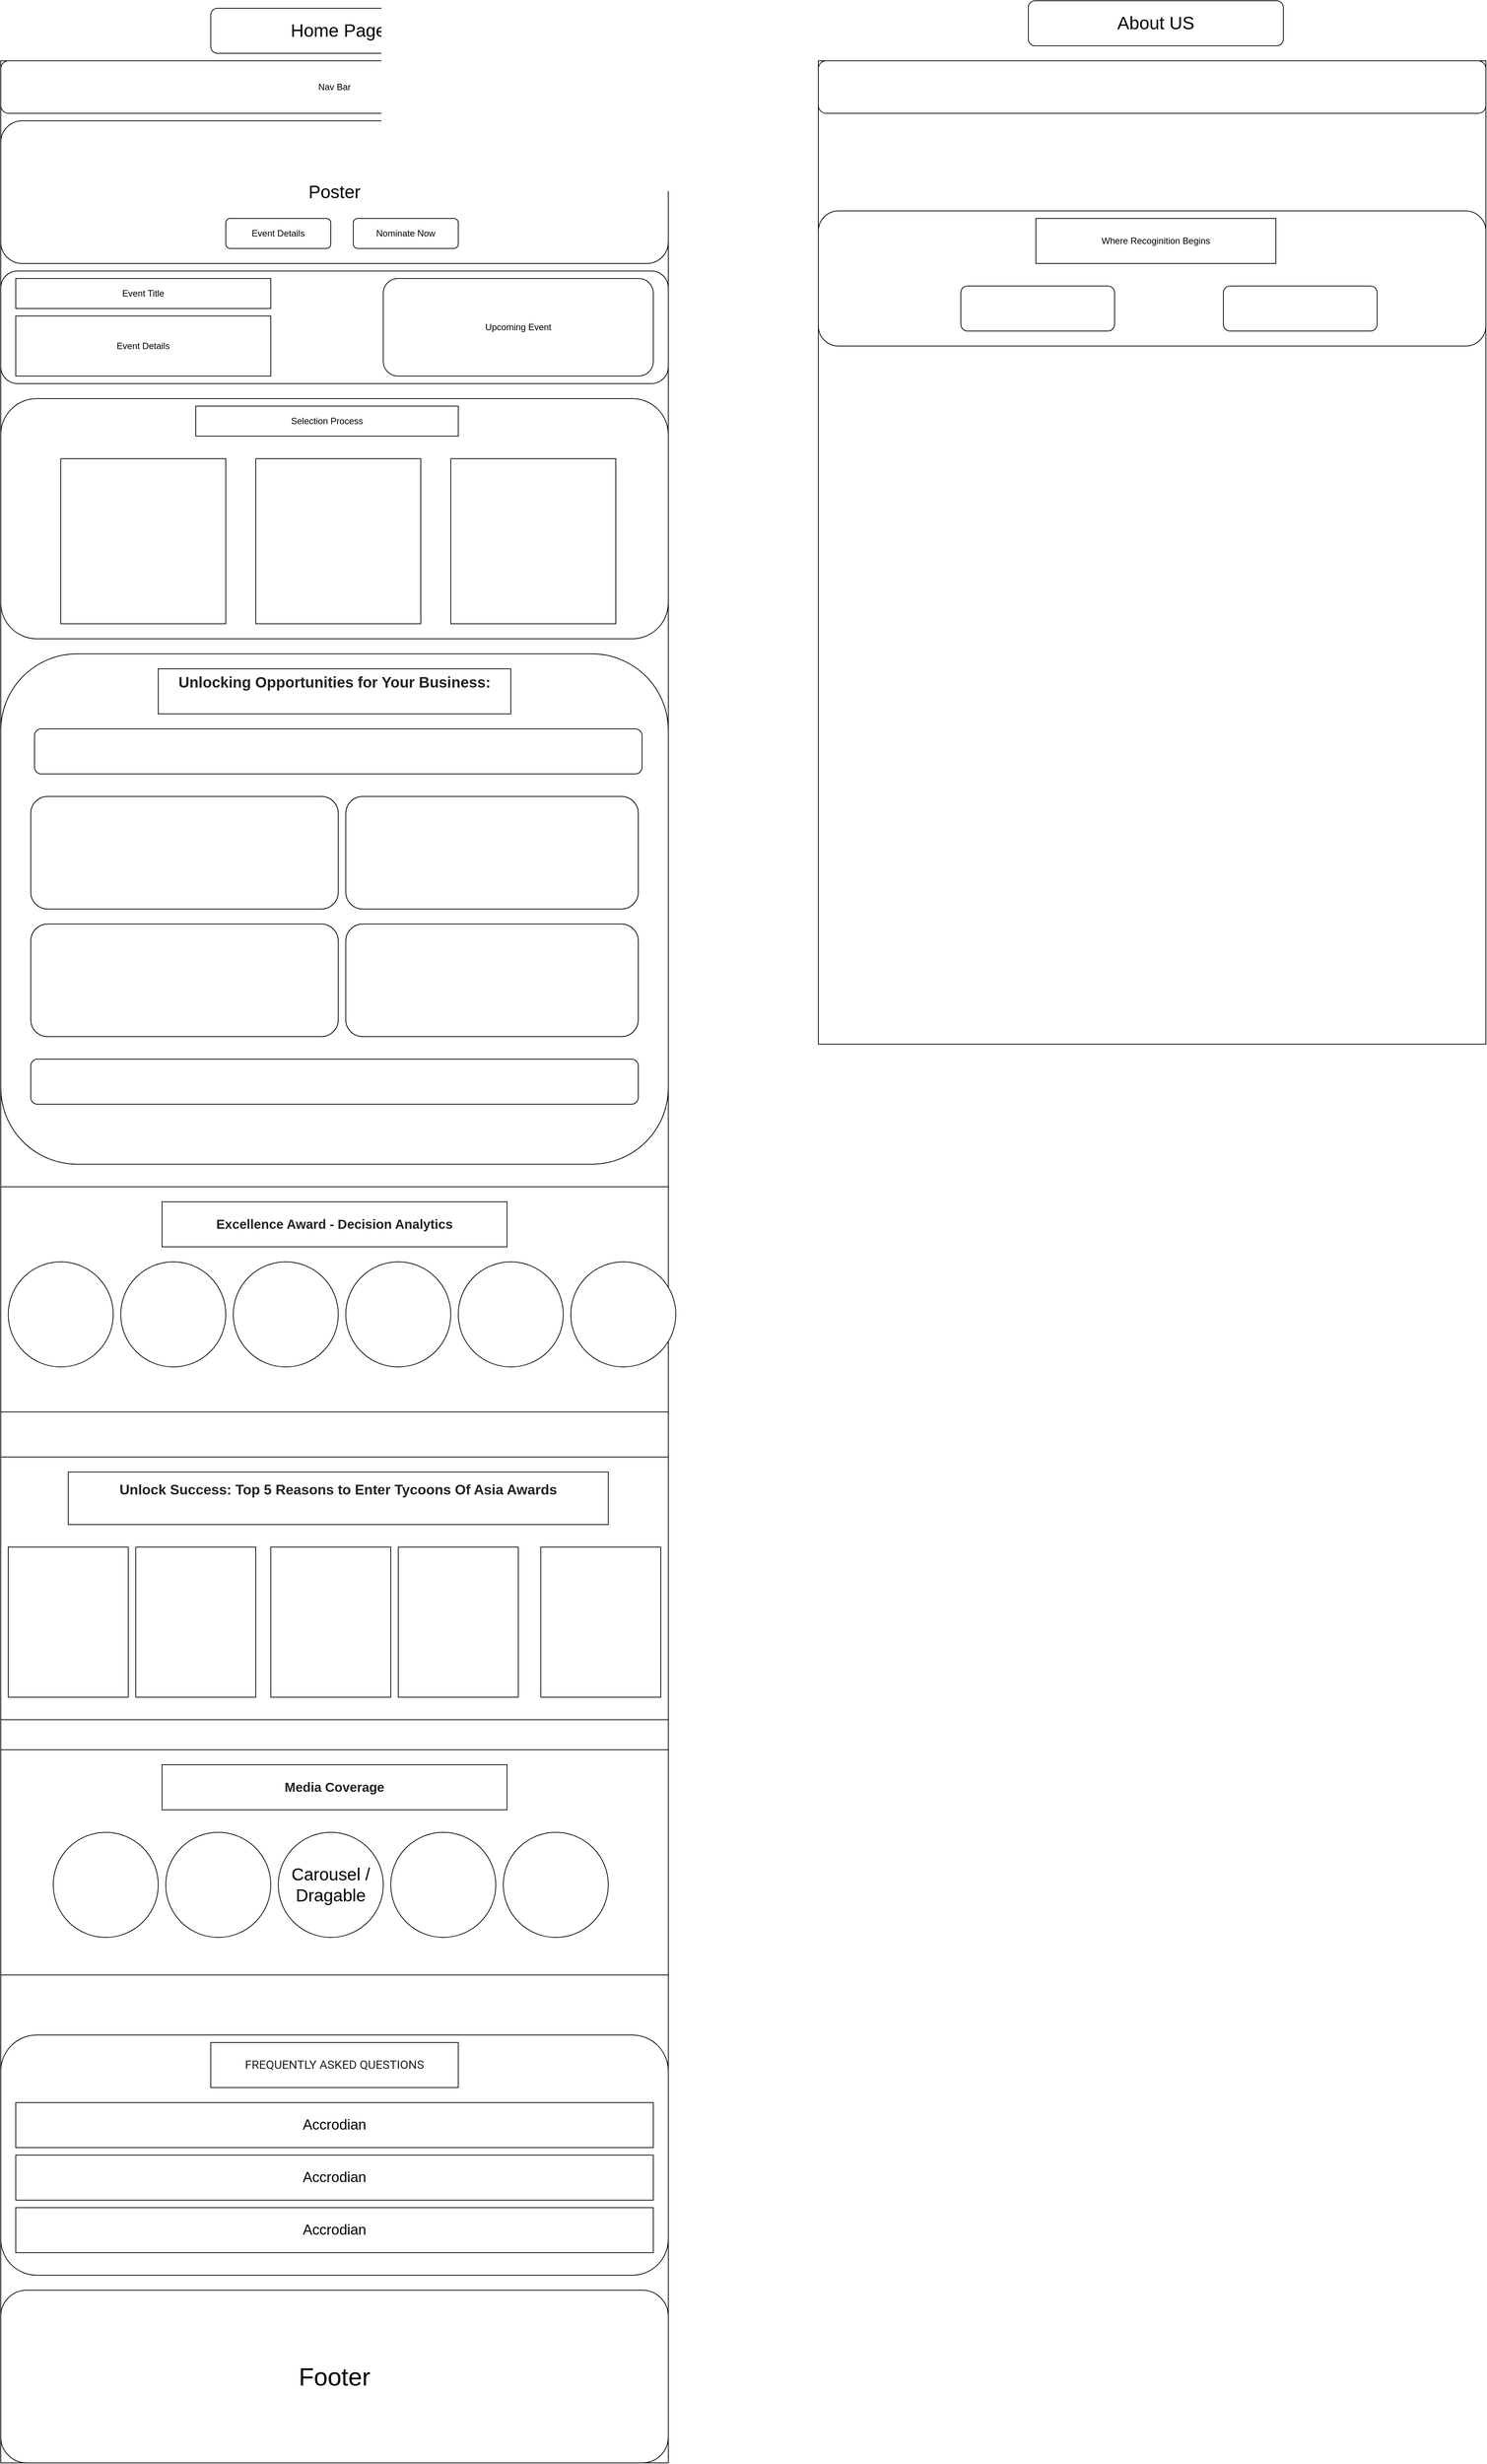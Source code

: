 <mxfile version="24.0.1" type="browser">
  <diagram name="Page-1" id="FV5z33RX-E6zu7lfxonT">
    <mxGraphModel dx="2298" dy="1020" grid="1" gridSize="10" guides="1" tooltips="1" connect="1" arrows="1" fold="1" page="1" pageScale="1" pageWidth="850" pageHeight="1100" math="0" shadow="0">
      <root>
        <mxCell id="0" />
        <mxCell id="1" parent="0" />
        <mxCell id="bcZ2yvEfzPjEkfK1NhTe-3" value="" style="rounded=0;whiteSpace=wrap;html=1;" parent="1" vertex="1">
          <mxGeometry x="90" y="130" width="890" height="3200" as="geometry" />
        </mxCell>
        <mxCell id="bcZ2yvEfzPjEkfK1NhTe-4" value="Nav Bar" style="rounded=1;whiteSpace=wrap;html=1;" parent="1" vertex="1">
          <mxGeometry x="90" y="130" width="890" height="70" as="geometry" />
        </mxCell>
        <mxCell id="bcZ2yvEfzPjEkfK1NhTe-13" value="" style="group" parent="1" vertex="1" connectable="0">
          <mxGeometry x="90" y="410" width="890" height="150" as="geometry" />
        </mxCell>
        <mxCell id="bcZ2yvEfzPjEkfK1NhTe-9" value="" style="rounded=1;whiteSpace=wrap;html=1;" parent="bcZ2yvEfzPjEkfK1NhTe-13" vertex="1">
          <mxGeometry width="890" height="150" as="geometry" />
        </mxCell>
        <mxCell id="bcZ2yvEfzPjEkfK1NhTe-10" value="Event Details" style="rounded=0;whiteSpace=wrap;html=1;" parent="bcZ2yvEfzPjEkfK1NhTe-13" vertex="1">
          <mxGeometry x="20" y="60" width="340" height="80" as="geometry" />
        </mxCell>
        <mxCell id="bcZ2yvEfzPjEkfK1NhTe-11" value="Event Title" style="rounded=0;whiteSpace=wrap;html=1;" parent="bcZ2yvEfzPjEkfK1NhTe-13" vertex="1">
          <mxGeometry x="20" y="10" width="340" height="40" as="geometry" />
        </mxCell>
        <mxCell id="bcZ2yvEfzPjEkfK1NhTe-12" value="Upcoming Event" style="rounded=1;whiteSpace=wrap;html=1;" parent="bcZ2yvEfzPjEkfK1NhTe-13" vertex="1">
          <mxGeometry x="510" y="10" width="360" height="130" as="geometry" />
        </mxCell>
        <mxCell id="bcZ2yvEfzPjEkfK1NhTe-14" value="" style="group" parent="1" vertex="1" connectable="0">
          <mxGeometry x="90" y="210" width="890" height="190" as="geometry" />
        </mxCell>
        <mxCell id="bcZ2yvEfzPjEkfK1NhTe-5" value="&lt;font style=&quot;font-size: 24px;&quot;&gt;Poster&lt;/font&gt;" style="rounded=1;whiteSpace=wrap;html=1;" parent="bcZ2yvEfzPjEkfK1NhTe-14" vertex="1">
          <mxGeometry width="890" height="190" as="geometry" />
        </mxCell>
        <mxCell id="bcZ2yvEfzPjEkfK1NhTe-6" value="Event Details" style="rounded=1;whiteSpace=wrap;html=1;" parent="bcZ2yvEfzPjEkfK1NhTe-14" vertex="1">
          <mxGeometry x="300" y="130" width="140" height="40" as="geometry" />
        </mxCell>
        <mxCell id="bcZ2yvEfzPjEkfK1NhTe-7" value="Nominate Now" style="rounded=1;whiteSpace=wrap;html=1;" parent="bcZ2yvEfzPjEkfK1NhTe-14" vertex="1">
          <mxGeometry x="470" y="130" width="140" height="40" as="geometry" />
        </mxCell>
        <mxCell id="bcZ2yvEfzPjEkfK1NhTe-16" value="" style="group" parent="1" vertex="1" connectable="0">
          <mxGeometry x="90" y="580" width="890" height="320" as="geometry" />
        </mxCell>
        <mxCell id="bcZ2yvEfzPjEkfK1NhTe-17" value="" style="rounded=1;whiteSpace=wrap;html=1;" parent="bcZ2yvEfzPjEkfK1NhTe-16" vertex="1">
          <mxGeometry width="890" height="320" as="geometry" />
        </mxCell>
        <mxCell id="bcZ2yvEfzPjEkfK1NhTe-21" value="Selection Process" style="rounded=0;whiteSpace=wrap;html=1;" parent="bcZ2yvEfzPjEkfK1NhTe-16" vertex="1">
          <mxGeometry x="260" y="10" width="350" height="40" as="geometry" />
        </mxCell>
        <mxCell id="bcZ2yvEfzPjEkfK1NhTe-22" value="&lt;span style=&quot;color: rgba(0, 0, 0, 0); font-family: monospace; font-size: 0px; text-align: start; text-wrap: nowrap;&quot;&gt;%3CmxGraphModel%3E%3Croot%3E%3CmxCell%20id%3D%220%22%2F%3E%3CmxCell%20id%3D%221%22%20parent%3D%220%22%2F%3E%3CmxCell%20id%3D%222%22%20value%3D%22%22%20style%3D%22group%22%20vertex%3D%221%22%20connectable%3D%220%22%20parent%3D%221%22%3E%3CmxGeometry%20x%3D%2290%22%20y%3D%22580%22%20width%3D%22890%22%20height%3D%22320%22%20as%3D%22geometry%22%2F%3E%3C%2FmxCell%3E%3CmxCell%20id%3D%223%22%20value%3D%22%22%20style%3D%22rounded%3D1%3BwhiteSpace%3Dwrap%3Bhtml%3D1%3B%22%20vertex%3D%221%22%20parent%3D%222%22%3E%3CmxGeometry%20width%3D%22890%22%20height%3D%22320%22%20as%3D%22geometry%22%2F%3E%3C%2FmxCell%3E%3CmxCell%20id%3D%224%22%20value%3D%22%22%20style%3D%22rounded%3D0%3BwhiteSpace%3Dwrap%3Bhtml%3D1%3B%22%20vertex%3D%221%22%20parent%3D%222%22%3E%3CmxGeometry%20x%3D%22260%22%20y%3D%2210%22%20width%3D%22350%22%20height%3D%2240%22%20as%3D%22geometry%22%2F%3E%3C%2FmxCell%3E%3CmxCell%20id%3D%225%22%20value%3D%22%22%20style%3D%22whiteSpace%3Dwrap%3Bhtml%3D1%3Baspect%3Dfixed%3B%22%20vertex%3D%221%22%20parent%3D%222%22%3E%3CmxGeometry%20x%3D%2280%22%20y%3D%2280%22%20width%3D%22220%22%20height%3D%22220%22%20as%3D%22geometry%22%2F%3E%3C%2FmxCell%3E%3C%2Froot%3E%3C%2FmxGraphModel%3E&lt;/span&gt;" style="whiteSpace=wrap;html=1;aspect=fixed;" parent="bcZ2yvEfzPjEkfK1NhTe-16" vertex="1">
          <mxGeometry x="80" y="80" width="220" height="220" as="geometry" />
        </mxCell>
        <mxCell id="bcZ2yvEfzPjEkfK1NhTe-27" value="&lt;span style=&quot;color: rgba(0, 0, 0, 0); font-family: monospace; font-size: 0px; text-align: start; text-wrap: nowrap;&quot;&gt;%3CmxGraphModel%3E%3Croot%3E%3CmxCell%20id%3D%220%22%2F%3E%3CmxCell%20id%3D%221%22%20parent%3D%220%22%2F%3E%3CmxCell%20id%3D%222%22%20value%3D%22%22%20style%3D%22group%22%20vertex%3D%221%22%20connectable%3D%220%22%20parent%3D%221%22%3E%3CmxGeometry%20x%3D%2290%22%20y%3D%22580%22%20width%3D%22890%22%20height%3D%22320%22%20as%3D%22geometry%22%2F%3E%3C%2FmxCell%3E%3CmxCell%20id%3D%223%22%20value%3D%22%22%20style%3D%22rounded%3D1%3BwhiteSpace%3Dwrap%3Bhtml%3D1%3B%22%20vertex%3D%221%22%20parent%3D%222%22%3E%3CmxGeometry%20width%3D%22890%22%20height%3D%22320%22%20as%3D%22geometry%22%2F%3E%3C%2FmxCell%3E%3CmxCell%20id%3D%224%22%20value%3D%22%22%20style%3D%22rounded%3D0%3BwhiteSpace%3Dwrap%3Bhtml%3D1%3B%22%20vertex%3D%221%22%20parent%3D%222%22%3E%3CmxGeometry%20x%3D%22260%22%20y%3D%2210%22%20width%3D%22350%22%20height%3D%2240%22%20as%3D%22geometry%22%2F%3E%3C%2FmxCell%3E%3CmxCell%20id%3D%225%22%20value%3D%22%22%20style%3D%22whiteSpace%3Dwrap%3Bhtml%3D1%3Baspect%3Dfixed%3B%22%20vertex%3D%221%22%20parent%3D%222%22%3E%3CmxGeometry%20x%3D%2280%22%20y%3D%2280%22%20width%3D%22220%22%20height%3D%22220%22%20as%3D%22geometry%22%2F%3E%3C%2FmxCell%3E%3C%2Froot%3E%3C%2FmxGraphModel%3E&lt;/span&gt;" style="whiteSpace=wrap;html=1;aspect=fixed;" parent="bcZ2yvEfzPjEkfK1NhTe-16" vertex="1">
          <mxGeometry x="340" y="80" width="220" height="220" as="geometry" />
        </mxCell>
        <mxCell id="bcZ2yvEfzPjEkfK1NhTe-28" value="&lt;span style=&quot;color: rgba(0, 0, 0, 0); font-family: monospace; font-size: 0px; text-align: start; text-wrap: nowrap;&quot;&gt;%3CmxGraphModel%3E%3Croot%3E%3CmxCell%20id%3D%220%22%2F%3E%3CmxCell%20id%3D%221%22%20parent%3D%220%22%2F%3E%3CmxCell%20id%3D%222%22%20value%3D%22%22%20style%3D%22group%22%20vertex%3D%221%22%20connectable%3D%220%22%20parent%3D%221%22%3E%3CmxGeometry%20x%3D%2290%22%20y%3D%22580%22%20width%3D%22890%22%20height%3D%22320%22%20as%3D%22geometry%22%2F%3E%3C%2FmxCell%3E%3CmxCell%20id%3D%223%22%20value%3D%22%22%20style%3D%22rounded%3D1%3BwhiteSpace%3Dwrap%3Bhtml%3D1%3B%22%20vertex%3D%221%22%20parent%3D%222%22%3E%3CmxGeometry%20width%3D%22890%22%20height%3D%22320%22%20as%3D%22geometry%22%2F%3E%3C%2FmxCell%3E%3CmxCell%20id%3D%224%22%20value%3D%22%22%20style%3D%22rounded%3D0%3BwhiteSpace%3Dwrap%3Bhtml%3D1%3B%22%20vertex%3D%221%22%20parent%3D%222%22%3E%3CmxGeometry%20x%3D%22260%22%20y%3D%2210%22%20width%3D%22350%22%20height%3D%2240%22%20as%3D%22geometry%22%2F%3E%3C%2FmxCell%3E%3CmxCell%20id%3D%225%22%20value%3D%22%22%20style%3D%22whiteSpace%3Dwrap%3Bhtml%3D1%3Baspect%3Dfixed%3B%22%20vertex%3D%221%22%20parent%3D%222%22%3E%3CmxGeometry%20x%3D%2280%22%20y%3D%2280%22%20width%3D%22220%22%20height%3D%22220%22%20as%3D%22geometry%22%2F%3E%3C%2FmxCell%3E%3C%2Froot%3E%3C%2FmxGraphModel%3E&lt;/span&gt;" style="whiteSpace=wrap;html=1;aspect=fixed;" parent="bcZ2yvEfzPjEkfK1NhTe-16" vertex="1">
          <mxGeometry x="600" y="80" width="220" height="220" as="geometry" />
        </mxCell>
        <mxCell id="bcZ2yvEfzPjEkfK1NhTe-33" value="&lt;font style=&quot;font-size: 24px;&quot;&gt;Home Page&lt;/font&gt;" style="rounded=1;whiteSpace=wrap;html=1;" parent="1" vertex="1">
          <mxGeometry x="370" y="60" width="340" height="60" as="geometry" />
        </mxCell>
        <mxCell id="bcZ2yvEfzPjEkfK1NhTe-34" value="" style="rounded=0;whiteSpace=wrap;html=1;" parent="1" vertex="1">
          <mxGeometry x="1180" y="130" width="890" height="1310" as="geometry" />
        </mxCell>
        <mxCell id="bcZ2yvEfzPjEkfK1NhTe-35" value="&lt;font style=&quot;font-size: 24px;&quot;&gt;About US&lt;/font&gt;" style="rounded=1;whiteSpace=wrap;html=1;" parent="1" vertex="1">
          <mxGeometry x="1460" y="50" width="340" height="60" as="geometry" />
        </mxCell>
        <mxCell id="bcZ2yvEfzPjEkfK1NhTe-36" value="" style="rounded=1;whiteSpace=wrap;html=1;" parent="1" vertex="1">
          <mxGeometry x="1180" y="130" width="890" height="70" as="geometry" />
        </mxCell>
        <mxCell id="bcZ2yvEfzPjEkfK1NhTe-37" value="" style="group" parent="1" vertex="1" connectable="0">
          <mxGeometry x="1180" y="330" width="890" height="180" as="geometry" />
        </mxCell>
        <mxCell id="bcZ2yvEfzPjEkfK1NhTe-29" value="" style="rounded=1;whiteSpace=wrap;html=1;" parent="bcZ2yvEfzPjEkfK1NhTe-37" vertex="1">
          <mxGeometry width="890" height="180" as="geometry" />
        </mxCell>
        <mxCell id="bcZ2yvEfzPjEkfK1NhTe-30" value="Where Recoginition Begins" style="rounded=0;whiteSpace=wrap;html=1;" parent="bcZ2yvEfzPjEkfK1NhTe-37" vertex="1">
          <mxGeometry x="290" y="10" width="320" height="60" as="geometry" />
        </mxCell>
        <mxCell id="bcZ2yvEfzPjEkfK1NhTe-31" value="" style="rounded=1;whiteSpace=wrap;html=1;" parent="bcZ2yvEfzPjEkfK1NhTe-37" vertex="1">
          <mxGeometry x="190" y="100" width="205" height="60" as="geometry" />
        </mxCell>
        <mxCell id="bcZ2yvEfzPjEkfK1NhTe-32" value="" style="rounded=1;whiteSpace=wrap;html=1;" parent="bcZ2yvEfzPjEkfK1NhTe-37" vertex="1">
          <mxGeometry x="540" y="100" width="205" height="60" as="geometry" />
        </mxCell>
        <mxCell id="bcZ2yvEfzPjEkfK1NhTe-38" value="" style="rounded=1;whiteSpace=wrap;html=1;" parent="1" vertex="1">
          <mxGeometry x="90" y="920" width="890" height="680" as="geometry" />
        </mxCell>
        <mxCell id="bcZ2yvEfzPjEkfK1NhTe-39" value="&lt;span id=&quot;docs-internal-guid-0e8eb007-7fff-5709-1cf1-edb22a001e74&quot;&gt;&lt;p style=&quot;line-height:1.38;margin-top:0pt;margin-bottom:0pt;&quot; dir=&quot;ltr&quot;&gt;&lt;span style=&quot;font-size: 15pt; font-family: Arial, sans-serif; color: rgb(34, 34, 34); font-weight: 700; font-variant-numeric: normal; font-variant-east-asian: normal; font-variant-alternates: normal; font-variant-position: normal; vertical-align: baseline; white-space-collapse: preserve;&quot;&gt;Unlocking Opportunities for Your Business:&lt;/span&gt;&lt;/p&gt;&lt;div&gt;&lt;span style=&quot;font-size: 15pt; font-family: Arial, sans-serif; color: rgb(34, 34, 34); font-weight: 700; font-variant-numeric: normal; font-variant-east-asian: normal; font-variant-alternates: normal; font-variant-position: normal; vertical-align: baseline; white-space-collapse: preserve;&quot;&gt;&lt;br&gt;&lt;/span&gt;&lt;/div&gt;&lt;/span&gt;" style="rounded=0;whiteSpace=wrap;html=1;" parent="1" vertex="1">
          <mxGeometry x="300" y="940" width="470" height="60" as="geometry" />
        </mxCell>
        <mxCell id="bcZ2yvEfzPjEkfK1NhTe-40" value="" style="rounded=1;whiteSpace=wrap;html=1;" parent="1" vertex="1">
          <mxGeometry x="135" y="1020" width="810" height="60" as="geometry" />
        </mxCell>
        <mxCell id="bcZ2yvEfzPjEkfK1NhTe-41" value="" style="rounded=1;whiteSpace=wrap;html=1;" parent="1" vertex="1">
          <mxGeometry x="130" y="1110" width="410" height="150" as="geometry" />
        </mxCell>
        <mxCell id="bcZ2yvEfzPjEkfK1NhTe-42" value="" style="rounded=1;whiteSpace=wrap;html=1;" parent="1" vertex="1">
          <mxGeometry x="550" y="1110" width="390" height="150" as="geometry" />
        </mxCell>
        <mxCell id="bcZ2yvEfzPjEkfK1NhTe-43" value="" style="rounded=1;whiteSpace=wrap;html=1;" parent="1" vertex="1">
          <mxGeometry x="130" y="1280" width="410" height="150" as="geometry" />
        </mxCell>
        <mxCell id="bcZ2yvEfzPjEkfK1NhTe-44" value="" style="rounded=1;whiteSpace=wrap;html=1;" parent="1" vertex="1">
          <mxGeometry x="550" y="1280" width="390" height="150" as="geometry" />
        </mxCell>
        <mxCell id="bcZ2yvEfzPjEkfK1NhTe-45" value="" style="rounded=1;whiteSpace=wrap;html=1;" parent="1" vertex="1">
          <mxGeometry x="130" y="1460" width="810" height="60" as="geometry" />
        </mxCell>
        <mxCell id="bcZ2yvEfzPjEkfK1NhTe-73" value="" style="group" parent="1" vertex="1" connectable="0">
          <mxGeometry x="90" y="2760" width="890" height="320" as="geometry" />
        </mxCell>
        <mxCell id="bcZ2yvEfzPjEkfK1NhTe-65" value="" style="rounded=1;whiteSpace=wrap;html=1;" parent="bcZ2yvEfzPjEkfK1NhTe-73" vertex="1">
          <mxGeometry width="890" height="320" as="geometry" />
        </mxCell>
        <mxCell id="bcZ2yvEfzPjEkfK1NhTe-66" value="&lt;h4 style=&quot;box-sizing: border-box; margin-block: 0.5rem 1rem; font-family: Roboto, sans-serif; font-weight: 400; line-height: 1.4em; color: rgb(34, 34, 34); font-size: 16px; padding: 0px; margin: 0px; text-transform: uppercase; background-color: rgb(255, 255, 255);&quot; class=&quot;elementor-heading-title elementor-size-default&quot;&gt;FREQUENTLY ASKED QUESTIONS&lt;/h4&gt;" style="rounded=0;whiteSpace=wrap;html=1;" parent="bcZ2yvEfzPjEkfK1NhTe-73" vertex="1">
          <mxGeometry x="280" y="10" width="330" height="60" as="geometry" />
        </mxCell>
        <mxCell id="bcZ2yvEfzPjEkfK1NhTe-67" value="&lt;font style=&quot;font-size: 19px;&quot;&gt;Accrodian&lt;/font&gt;" style="rounded=0;whiteSpace=wrap;html=1;" parent="bcZ2yvEfzPjEkfK1NhTe-73" vertex="1">
          <mxGeometry x="20" y="90" width="850" height="60" as="geometry" />
        </mxCell>
        <mxCell id="bcZ2yvEfzPjEkfK1NhTe-70" value="&lt;font style=&quot;font-size: 19px;&quot;&gt;Accrodian&lt;/font&gt;" style="rounded=0;whiteSpace=wrap;html=1;" parent="bcZ2yvEfzPjEkfK1NhTe-73" vertex="1">
          <mxGeometry x="20" y="160" width="850" height="60" as="geometry" />
        </mxCell>
        <mxCell id="bcZ2yvEfzPjEkfK1NhTe-71" value="&lt;font style=&quot;font-size: 19px;&quot;&gt;Accrodian&lt;/font&gt;" style="rounded=0;whiteSpace=wrap;html=1;" parent="bcZ2yvEfzPjEkfK1NhTe-73" vertex="1">
          <mxGeometry x="20" y="230" width="850" height="60" as="geometry" />
        </mxCell>
        <mxCell id="bcZ2yvEfzPjEkfK1NhTe-75" value="" style="group" parent="1" vertex="1" connectable="0">
          <mxGeometry x="90" y="1990" width="890" height="350" as="geometry" />
        </mxCell>
        <mxCell id="bcZ2yvEfzPjEkfK1NhTe-46" value="" style="rounded=0;whiteSpace=wrap;html=1;" parent="bcZ2yvEfzPjEkfK1NhTe-75" vertex="1">
          <mxGeometry width="890" height="350" as="geometry" />
        </mxCell>
        <mxCell id="bcZ2yvEfzPjEkfK1NhTe-47" value="&lt;span id=&quot;docs-internal-guid-511e97c8-7fff-c525-de0f-6d929648ccde&quot;&gt;&lt;p style=&quot;line-height:1.38;margin-top:0pt;margin-bottom:0pt;&quot; dir=&quot;ltr&quot;&gt;&lt;span style=&quot;font-size: 14pt; font-family: Arial, sans-serif; color: rgb(34, 34, 34); font-weight: 700; font-variant-numeric: normal; font-variant-east-asian: normal; font-variant-alternates: normal; font-variant-position: normal; vertical-align: baseline; white-space-collapse: preserve;&quot;&gt;Unlock Success: Top 5 Reasons to Enter Tycoons Of Asia Awards&lt;/span&gt;&lt;/p&gt;&lt;div&gt;&lt;span style=&quot;font-size: 14pt; font-family: Arial, sans-serif; color: rgb(34, 34, 34); font-weight: 700; font-variant-numeric: normal; font-variant-east-asian: normal; font-variant-alternates: normal; font-variant-position: normal; vertical-align: baseline; white-space-collapse: preserve;&quot;&gt;&lt;br&gt;&lt;/span&gt;&lt;/div&gt;&lt;/span&gt;" style="rounded=0;whiteSpace=wrap;html=1;" parent="bcZ2yvEfzPjEkfK1NhTe-75" vertex="1">
          <mxGeometry x="90" y="20" width="720" height="70" as="geometry" />
        </mxCell>
        <mxCell id="bcZ2yvEfzPjEkfK1NhTe-49" value="" style="rounded=0;whiteSpace=wrap;html=1;" parent="bcZ2yvEfzPjEkfK1NhTe-75" vertex="1">
          <mxGeometry x="360" y="120" width="160" height="200" as="geometry" />
        </mxCell>
        <mxCell id="bcZ2yvEfzPjEkfK1NhTe-50" value="" style="rounded=0;whiteSpace=wrap;html=1;" parent="bcZ2yvEfzPjEkfK1NhTe-75" vertex="1">
          <mxGeometry x="180" y="120" width="160" height="200" as="geometry" />
        </mxCell>
        <mxCell id="bcZ2yvEfzPjEkfK1NhTe-51" value="" style="rounded=0;whiteSpace=wrap;html=1;" parent="bcZ2yvEfzPjEkfK1NhTe-75" vertex="1">
          <mxGeometry x="10" y="120" width="160" height="200" as="geometry" />
        </mxCell>
        <mxCell id="bcZ2yvEfzPjEkfK1NhTe-52" value="" style="rounded=0;whiteSpace=wrap;html=1;" parent="bcZ2yvEfzPjEkfK1NhTe-75" vertex="1">
          <mxGeometry x="530" y="120" width="160" height="200" as="geometry" />
        </mxCell>
        <mxCell id="bcZ2yvEfzPjEkfK1NhTe-53" value="" style="rounded=0;whiteSpace=wrap;html=1;" parent="bcZ2yvEfzPjEkfK1NhTe-75" vertex="1">
          <mxGeometry x="720" y="120" width="160" height="200" as="geometry" />
        </mxCell>
        <mxCell id="bcZ2yvEfzPjEkfK1NhTe-87" value="" style="group" parent="1" vertex="1" connectable="0">
          <mxGeometry x="90" y="1630" width="900" height="520" as="geometry" />
        </mxCell>
        <mxCell id="bcZ2yvEfzPjEkfK1NhTe-76" value="" style="rounded=0;whiteSpace=wrap;html=1;" parent="bcZ2yvEfzPjEkfK1NhTe-87" vertex="1">
          <mxGeometry width="890" height="300" as="geometry" />
        </mxCell>
        <mxCell id="bcZ2yvEfzPjEkfK1NhTe-77" value="&lt;span id=&quot;docs-internal-guid-7b3855e6-7fff-bc92-7333-8e1a07789451&quot;&gt;&lt;span style=&quot;font-size: 13pt; font-family: Arial, sans-serif; color: rgb(34, 34, 34); font-weight: 700; font-variant-numeric: normal; font-variant-east-asian: normal; font-variant-alternates: normal; font-variant-position: normal; vertical-align: baseline; white-space-collapse: preserve;&quot;&gt;Excellence Award - Decision Analytics&lt;/span&gt;&lt;/span&gt;" style="rounded=0;whiteSpace=wrap;html=1;" parent="bcZ2yvEfzPjEkfK1NhTe-87" vertex="1">
          <mxGeometry x="215" y="20" width="460" height="60" as="geometry" />
        </mxCell>
        <mxCell id="bcZ2yvEfzPjEkfK1NhTe-78" value="" style="ellipse;whiteSpace=wrap;html=1;aspect=fixed;" parent="bcZ2yvEfzPjEkfK1NhTe-87" vertex="1">
          <mxGeometry x="10" y="100" width="140" height="140" as="geometry" />
        </mxCell>
        <mxCell id="bcZ2yvEfzPjEkfK1NhTe-79" value="" style="ellipse;whiteSpace=wrap;html=1;aspect=fixed;" parent="bcZ2yvEfzPjEkfK1NhTe-87" vertex="1">
          <mxGeometry x="160" y="100" width="140" height="140" as="geometry" />
        </mxCell>
        <mxCell id="bcZ2yvEfzPjEkfK1NhTe-80" value="" style="ellipse;whiteSpace=wrap;html=1;aspect=fixed;" parent="bcZ2yvEfzPjEkfK1NhTe-87" vertex="1">
          <mxGeometry x="310" y="100" width="140" height="140" as="geometry" />
        </mxCell>
        <mxCell id="bcZ2yvEfzPjEkfK1NhTe-84" value="" style="ellipse;whiteSpace=wrap;html=1;aspect=fixed;" parent="bcZ2yvEfzPjEkfK1NhTe-87" vertex="1">
          <mxGeometry x="460" y="100" width="140" height="140" as="geometry" />
        </mxCell>
        <mxCell id="bcZ2yvEfzPjEkfK1NhTe-85" value="" style="ellipse;whiteSpace=wrap;html=1;aspect=fixed;" parent="bcZ2yvEfzPjEkfK1NhTe-87" vertex="1">
          <mxGeometry x="610" y="100" width="140" height="140" as="geometry" />
        </mxCell>
        <mxCell id="bcZ2yvEfzPjEkfK1NhTe-86" value="" style="ellipse;whiteSpace=wrap;html=1;aspect=fixed;" parent="bcZ2yvEfzPjEkfK1NhTe-87" vertex="1">
          <mxGeometry x="760" y="100" width="140" height="140" as="geometry" />
        </mxCell>
        <mxCell id="bcZ2yvEfzPjEkfK1NhTe-98" value="&lt;font style=&quot;font-size: 33px;&quot;&gt;Footer&lt;/font&gt;" style="rounded=1;whiteSpace=wrap;html=1;" parent="1" vertex="1">
          <mxGeometry x="90" y="3100" width="890" height="230" as="geometry" />
        </mxCell>
        <mxCell id="bcZ2yvEfzPjEkfK1NhTe-99" value="" style="group" parent="1" vertex="1" connectable="0">
          <mxGeometry x="90" y="2380" width="900" height="300" as="geometry" />
        </mxCell>
        <mxCell id="bcZ2yvEfzPjEkfK1NhTe-100" value="" style="rounded=0;whiteSpace=wrap;html=1;" parent="bcZ2yvEfzPjEkfK1NhTe-99" vertex="1">
          <mxGeometry width="890" height="300" as="geometry" />
        </mxCell>
        <mxCell id="bcZ2yvEfzPjEkfK1NhTe-101" value="&lt;span id=&quot;docs-internal-guid-7b3855e6-7fff-bc92-7333-8e1a07789451&quot;&gt;&lt;span style=&quot;font-size: 13pt; font-family: Arial, sans-serif; color: rgb(34, 34, 34); font-weight: 700; font-variant-numeric: normal; font-variant-east-asian: normal; font-variant-alternates: normal; font-variant-position: normal; vertical-align: baseline; white-space-collapse: preserve;&quot;&gt;Media Coverage&lt;/span&gt;&lt;/span&gt;" style="rounded=0;whiteSpace=wrap;html=1;" parent="bcZ2yvEfzPjEkfK1NhTe-99" vertex="1">
          <mxGeometry x="215" y="20" width="460" height="60" as="geometry" />
        </mxCell>
        <mxCell id="bcZ2yvEfzPjEkfK1NhTe-102" value="" style="group" parent="bcZ2yvEfzPjEkfK1NhTe-99" vertex="1" connectable="0">
          <mxGeometry x="70" y="110" width="740" height="140" as="geometry" />
        </mxCell>
        <mxCell id="bcZ2yvEfzPjEkfK1NhTe-103" value="" style="ellipse;whiteSpace=wrap;html=1;aspect=fixed;" parent="bcZ2yvEfzPjEkfK1NhTe-102" vertex="1">
          <mxGeometry width="140" height="140" as="geometry" />
        </mxCell>
        <mxCell id="bcZ2yvEfzPjEkfK1NhTe-104" value="" style="ellipse;whiteSpace=wrap;html=1;aspect=fixed;" parent="bcZ2yvEfzPjEkfK1NhTe-102" vertex="1">
          <mxGeometry x="150" width="140" height="140" as="geometry" />
        </mxCell>
        <mxCell id="bcZ2yvEfzPjEkfK1NhTe-105" value="&lt;span style=&quot;font-size: 23px;&quot;&gt;Carousel / Dragable&lt;/span&gt;" style="ellipse;whiteSpace=wrap;html=1;aspect=fixed;" parent="bcZ2yvEfzPjEkfK1NhTe-102" vertex="1">
          <mxGeometry x="300" width="140" height="140" as="geometry" />
        </mxCell>
        <mxCell id="bcZ2yvEfzPjEkfK1NhTe-106" value="" style="ellipse;whiteSpace=wrap;html=1;aspect=fixed;" parent="bcZ2yvEfzPjEkfK1NhTe-102" vertex="1">
          <mxGeometry x="600" width="140" height="140" as="geometry" />
        </mxCell>
        <mxCell id="bcZ2yvEfzPjEkfK1NhTe-107" value="" style="ellipse;whiteSpace=wrap;html=1;aspect=fixed;" parent="bcZ2yvEfzPjEkfK1NhTe-102" vertex="1">
          <mxGeometry x="450" width="140" height="140" as="geometry" />
        </mxCell>
      </root>
    </mxGraphModel>
  </diagram>
</mxfile>
